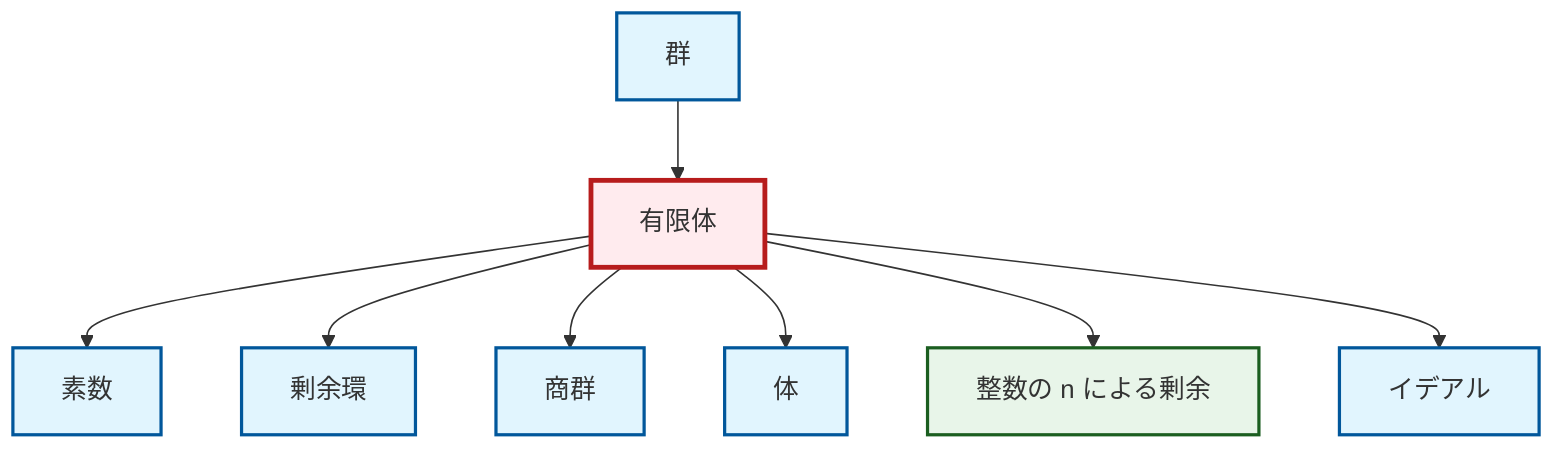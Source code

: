 graph TD
    classDef definition fill:#e1f5fe,stroke:#01579b,stroke-width:2px
    classDef theorem fill:#f3e5f5,stroke:#4a148c,stroke-width:2px
    classDef axiom fill:#fff3e0,stroke:#e65100,stroke-width:2px
    classDef example fill:#e8f5e9,stroke:#1b5e20,stroke-width:2px
    classDef current fill:#ffebee,stroke:#b71c1c,stroke-width:3px
    def-group["群"]:::definition
    def-prime["素数"]:::definition
    ex-quotient-integers-mod-n["整数の n による剰余"]:::example
    ex-finite-field["有限体"]:::example
    def-ideal["イデアル"]:::definition
    def-field["体"]:::definition
    def-quotient-group["商群"]:::definition
    def-quotient-ring["剰余環"]:::definition
    def-group --> ex-finite-field
    ex-finite-field --> def-prime
    ex-finite-field --> def-quotient-ring
    ex-finite-field --> def-quotient-group
    ex-finite-field --> def-field
    ex-finite-field --> ex-quotient-integers-mod-n
    ex-finite-field --> def-ideal
    class ex-finite-field current